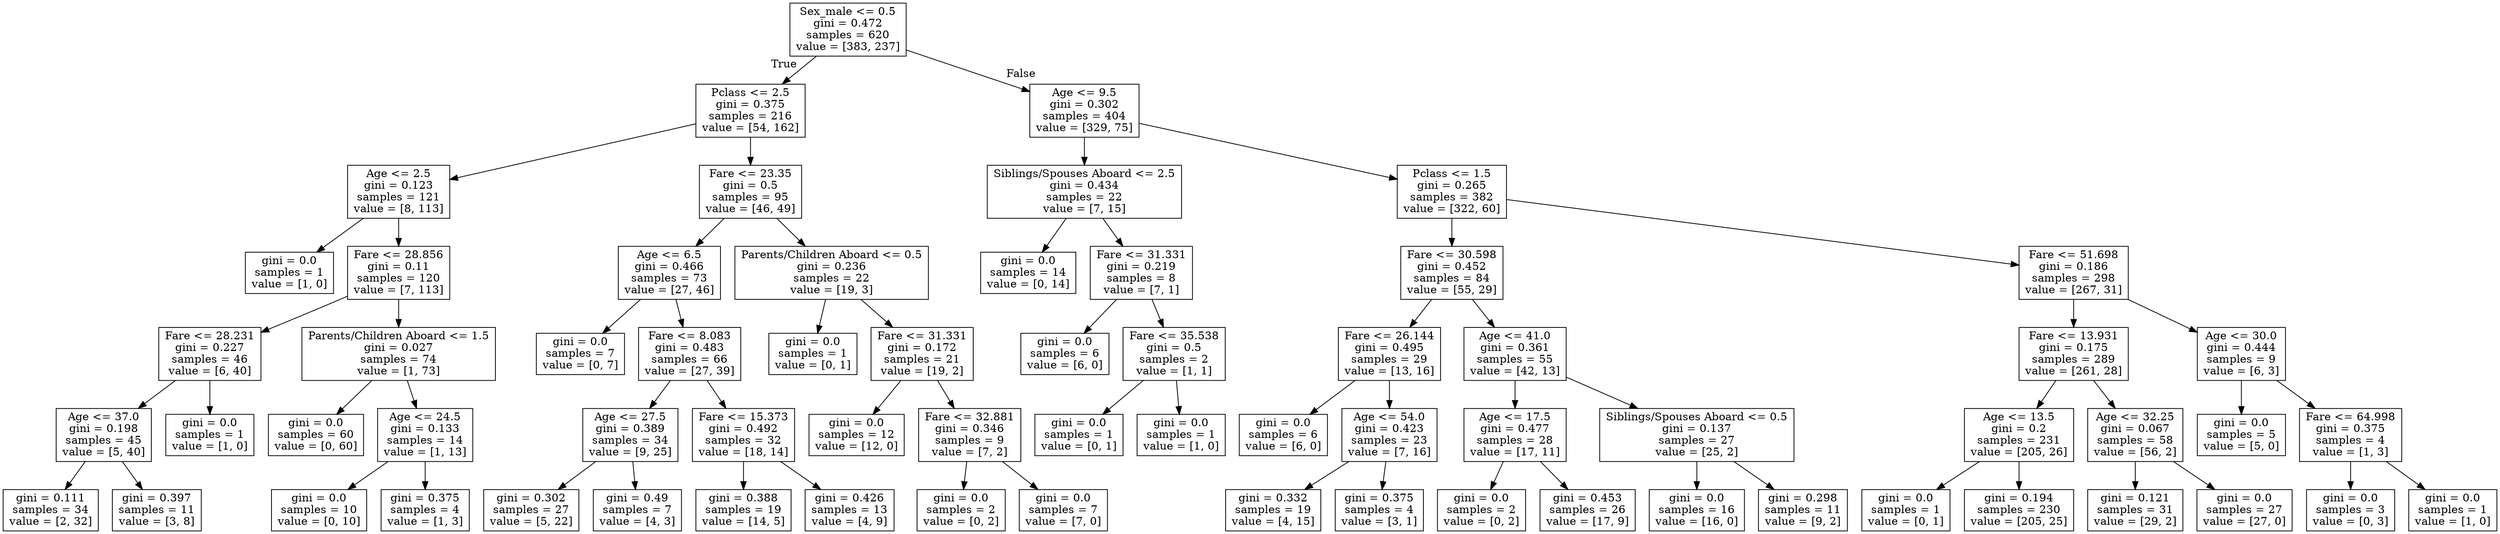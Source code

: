 digraph Tree {
node [shape=box] ;
0 [label="Sex_male <= 0.5\ngini = 0.472\nsamples = 620\nvalue = [383, 237]"] ;
1 [label="Pclass <= 2.5\ngini = 0.375\nsamples = 216\nvalue = [54, 162]"] ;
0 -> 1 [labeldistance=2.5, labelangle=45, headlabel="True"] ;
2 [label="Age <= 2.5\ngini = 0.123\nsamples = 121\nvalue = [8, 113]"] ;
1 -> 2 ;
3 [label="gini = 0.0\nsamples = 1\nvalue = [1, 0]"] ;
2 -> 3 ;
4 [label="Fare <= 28.856\ngini = 0.11\nsamples = 120\nvalue = [7, 113]"] ;
2 -> 4 ;
5 [label="Fare <= 28.231\ngini = 0.227\nsamples = 46\nvalue = [6, 40]"] ;
4 -> 5 ;
6 [label="Age <= 37.0\ngini = 0.198\nsamples = 45\nvalue = [5, 40]"] ;
5 -> 6 ;
7 [label="gini = 0.111\nsamples = 34\nvalue = [2, 32]"] ;
6 -> 7 ;
8 [label="gini = 0.397\nsamples = 11\nvalue = [3, 8]"] ;
6 -> 8 ;
9 [label="gini = 0.0\nsamples = 1\nvalue = [1, 0]"] ;
5 -> 9 ;
10 [label="Parents/Children Aboard <= 1.5\ngini = 0.027\nsamples = 74\nvalue = [1, 73]"] ;
4 -> 10 ;
11 [label="gini = 0.0\nsamples = 60\nvalue = [0, 60]"] ;
10 -> 11 ;
12 [label="Age <= 24.5\ngini = 0.133\nsamples = 14\nvalue = [1, 13]"] ;
10 -> 12 ;
13 [label="gini = 0.0\nsamples = 10\nvalue = [0, 10]"] ;
12 -> 13 ;
14 [label="gini = 0.375\nsamples = 4\nvalue = [1, 3]"] ;
12 -> 14 ;
15 [label="Fare <= 23.35\ngini = 0.5\nsamples = 95\nvalue = [46, 49]"] ;
1 -> 15 ;
16 [label="Age <= 6.5\ngini = 0.466\nsamples = 73\nvalue = [27, 46]"] ;
15 -> 16 ;
17 [label="gini = 0.0\nsamples = 7\nvalue = [0, 7]"] ;
16 -> 17 ;
18 [label="Fare <= 8.083\ngini = 0.483\nsamples = 66\nvalue = [27, 39]"] ;
16 -> 18 ;
19 [label="Age <= 27.5\ngini = 0.389\nsamples = 34\nvalue = [9, 25]"] ;
18 -> 19 ;
20 [label="gini = 0.302\nsamples = 27\nvalue = [5, 22]"] ;
19 -> 20 ;
21 [label="gini = 0.49\nsamples = 7\nvalue = [4, 3]"] ;
19 -> 21 ;
22 [label="Fare <= 15.373\ngini = 0.492\nsamples = 32\nvalue = [18, 14]"] ;
18 -> 22 ;
23 [label="gini = 0.388\nsamples = 19\nvalue = [14, 5]"] ;
22 -> 23 ;
24 [label="gini = 0.426\nsamples = 13\nvalue = [4, 9]"] ;
22 -> 24 ;
25 [label="Parents/Children Aboard <= 0.5\ngini = 0.236\nsamples = 22\nvalue = [19, 3]"] ;
15 -> 25 ;
26 [label="gini = 0.0\nsamples = 1\nvalue = [0, 1]"] ;
25 -> 26 ;
27 [label="Fare <= 31.331\ngini = 0.172\nsamples = 21\nvalue = [19, 2]"] ;
25 -> 27 ;
28 [label="gini = 0.0\nsamples = 12\nvalue = [12, 0]"] ;
27 -> 28 ;
29 [label="Fare <= 32.881\ngini = 0.346\nsamples = 9\nvalue = [7, 2]"] ;
27 -> 29 ;
30 [label="gini = 0.0\nsamples = 2\nvalue = [0, 2]"] ;
29 -> 30 ;
31 [label="gini = 0.0\nsamples = 7\nvalue = [7, 0]"] ;
29 -> 31 ;
32 [label="Age <= 9.5\ngini = 0.302\nsamples = 404\nvalue = [329, 75]"] ;
0 -> 32 [labeldistance=2.5, labelangle=-45, headlabel="False"] ;
33 [label="Siblings/Spouses Aboard <= 2.5\ngini = 0.434\nsamples = 22\nvalue = [7, 15]"] ;
32 -> 33 ;
34 [label="gini = 0.0\nsamples = 14\nvalue = [0, 14]"] ;
33 -> 34 ;
35 [label="Fare <= 31.331\ngini = 0.219\nsamples = 8\nvalue = [7, 1]"] ;
33 -> 35 ;
36 [label="gini = 0.0\nsamples = 6\nvalue = [6, 0]"] ;
35 -> 36 ;
37 [label="Fare <= 35.538\ngini = 0.5\nsamples = 2\nvalue = [1, 1]"] ;
35 -> 37 ;
38 [label="gini = 0.0\nsamples = 1\nvalue = [0, 1]"] ;
37 -> 38 ;
39 [label="gini = 0.0\nsamples = 1\nvalue = [1, 0]"] ;
37 -> 39 ;
40 [label="Pclass <= 1.5\ngini = 0.265\nsamples = 382\nvalue = [322, 60]"] ;
32 -> 40 ;
41 [label="Fare <= 30.598\ngini = 0.452\nsamples = 84\nvalue = [55, 29]"] ;
40 -> 41 ;
42 [label="Fare <= 26.144\ngini = 0.495\nsamples = 29\nvalue = [13, 16]"] ;
41 -> 42 ;
43 [label="gini = 0.0\nsamples = 6\nvalue = [6, 0]"] ;
42 -> 43 ;
44 [label="Age <= 54.0\ngini = 0.423\nsamples = 23\nvalue = [7, 16]"] ;
42 -> 44 ;
45 [label="gini = 0.332\nsamples = 19\nvalue = [4, 15]"] ;
44 -> 45 ;
46 [label="gini = 0.375\nsamples = 4\nvalue = [3, 1]"] ;
44 -> 46 ;
47 [label="Age <= 41.0\ngini = 0.361\nsamples = 55\nvalue = [42, 13]"] ;
41 -> 47 ;
48 [label="Age <= 17.5\ngini = 0.477\nsamples = 28\nvalue = [17, 11]"] ;
47 -> 48 ;
49 [label="gini = 0.0\nsamples = 2\nvalue = [0, 2]"] ;
48 -> 49 ;
50 [label="gini = 0.453\nsamples = 26\nvalue = [17, 9]"] ;
48 -> 50 ;
51 [label="Siblings/Spouses Aboard <= 0.5\ngini = 0.137\nsamples = 27\nvalue = [25, 2]"] ;
47 -> 51 ;
52 [label="gini = 0.0\nsamples = 16\nvalue = [16, 0]"] ;
51 -> 52 ;
53 [label="gini = 0.298\nsamples = 11\nvalue = [9, 2]"] ;
51 -> 53 ;
54 [label="Fare <= 51.698\ngini = 0.186\nsamples = 298\nvalue = [267, 31]"] ;
40 -> 54 ;
55 [label="Fare <= 13.931\ngini = 0.175\nsamples = 289\nvalue = [261, 28]"] ;
54 -> 55 ;
56 [label="Age <= 13.5\ngini = 0.2\nsamples = 231\nvalue = [205, 26]"] ;
55 -> 56 ;
57 [label="gini = 0.0\nsamples = 1\nvalue = [0, 1]"] ;
56 -> 57 ;
58 [label="gini = 0.194\nsamples = 230\nvalue = [205, 25]"] ;
56 -> 58 ;
59 [label="Age <= 32.25\ngini = 0.067\nsamples = 58\nvalue = [56, 2]"] ;
55 -> 59 ;
60 [label="gini = 0.121\nsamples = 31\nvalue = [29, 2]"] ;
59 -> 60 ;
61 [label="gini = 0.0\nsamples = 27\nvalue = [27, 0]"] ;
59 -> 61 ;
62 [label="Age <= 30.0\ngini = 0.444\nsamples = 9\nvalue = [6, 3]"] ;
54 -> 62 ;
63 [label="gini = 0.0\nsamples = 5\nvalue = [5, 0]"] ;
62 -> 63 ;
64 [label="Fare <= 64.998\ngini = 0.375\nsamples = 4\nvalue = [1, 3]"] ;
62 -> 64 ;
65 [label="gini = 0.0\nsamples = 3\nvalue = [0, 3]"] ;
64 -> 65 ;
66 [label="gini = 0.0\nsamples = 1\nvalue = [1, 0]"] ;
64 -> 66 ;
}